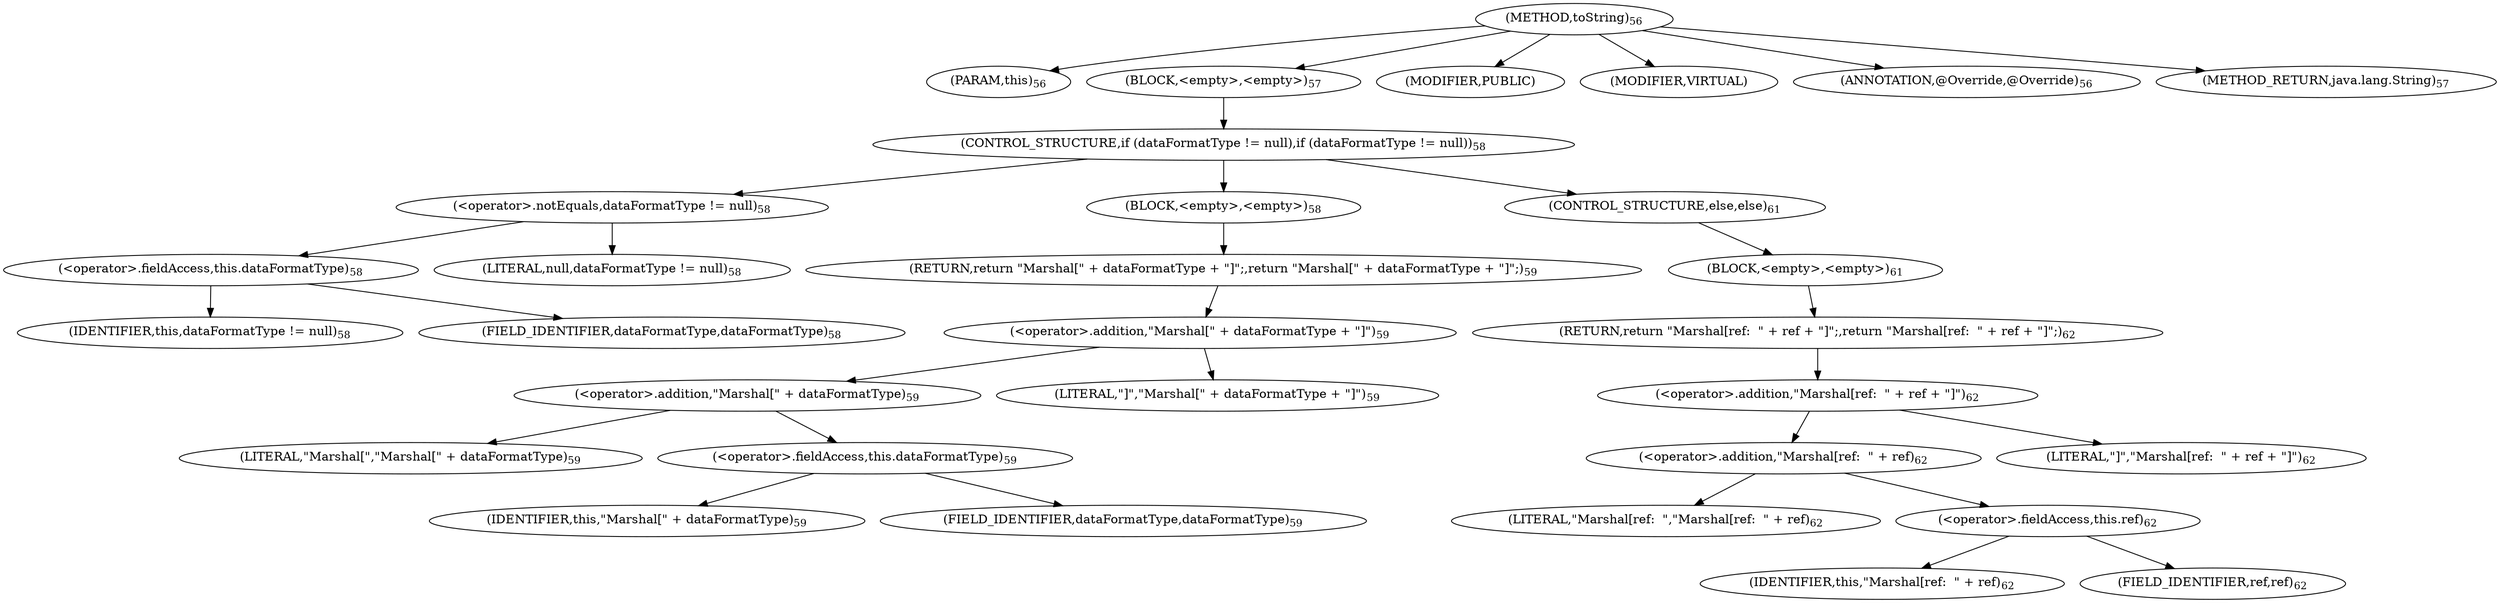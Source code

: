 digraph "toString" {  
"57" [label = <(METHOD,toString)<SUB>56</SUB>> ]
"58" [label = <(PARAM,this)<SUB>56</SUB>> ]
"59" [label = <(BLOCK,&lt;empty&gt;,&lt;empty&gt;)<SUB>57</SUB>> ]
"60" [label = <(CONTROL_STRUCTURE,if (dataFormatType != null),if (dataFormatType != null))<SUB>58</SUB>> ]
"61" [label = <(&lt;operator&gt;.notEquals,dataFormatType != null)<SUB>58</SUB>> ]
"62" [label = <(&lt;operator&gt;.fieldAccess,this.dataFormatType)<SUB>58</SUB>> ]
"63" [label = <(IDENTIFIER,this,dataFormatType != null)<SUB>58</SUB>> ]
"64" [label = <(FIELD_IDENTIFIER,dataFormatType,dataFormatType)<SUB>58</SUB>> ]
"65" [label = <(LITERAL,null,dataFormatType != null)<SUB>58</SUB>> ]
"66" [label = <(BLOCK,&lt;empty&gt;,&lt;empty&gt;)<SUB>58</SUB>> ]
"67" [label = <(RETURN,return &quot;Marshal[&quot; + dataFormatType + &quot;]&quot;;,return &quot;Marshal[&quot; + dataFormatType + &quot;]&quot;;)<SUB>59</SUB>> ]
"68" [label = <(&lt;operator&gt;.addition,&quot;Marshal[&quot; + dataFormatType + &quot;]&quot;)<SUB>59</SUB>> ]
"69" [label = <(&lt;operator&gt;.addition,&quot;Marshal[&quot; + dataFormatType)<SUB>59</SUB>> ]
"70" [label = <(LITERAL,&quot;Marshal[&quot;,&quot;Marshal[&quot; + dataFormatType)<SUB>59</SUB>> ]
"71" [label = <(&lt;operator&gt;.fieldAccess,this.dataFormatType)<SUB>59</SUB>> ]
"72" [label = <(IDENTIFIER,this,&quot;Marshal[&quot; + dataFormatType)<SUB>59</SUB>> ]
"73" [label = <(FIELD_IDENTIFIER,dataFormatType,dataFormatType)<SUB>59</SUB>> ]
"74" [label = <(LITERAL,&quot;]&quot;,&quot;Marshal[&quot; + dataFormatType + &quot;]&quot;)<SUB>59</SUB>> ]
"75" [label = <(CONTROL_STRUCTURE,else,else)<SUB>61</SUB>> ]
"76" [label = <(BLOCK,&lt;empty&gt;,&lt;empty&gt;)<SUB>61</SUB>> ]
"77" [label = <(RETURN,return &quot;Marshal[ref:  &quot; + ref + &quot;]&quot;;,return &quot;Marshal[ref:  &quot; + ref + &quot;]&quot;;)<SUB>62</SUB>> ]
"78" [label = <(&lt;operator&gt;.addition,&quot;Marshal[ref:  &quot; + ref + &quot;]&quot;)<SUB>62</SUB>> ]
"79" [label = <(&lt;operator&gt;.addition,&quot;Marshal[ref:  &quot; + ref)<SUB>62</SUB>> ]
"80" [label = <(LITERAL,&quot;Marshal[ref:  &quot;,&quot;Marshal[ref:  &quot; + ref)<SUB>62</SUB>> ]
"81" [label = <(&lt;operator&gt;.fieldAccess,this.ref)<SUB>62</SUB>> ]
"82" [label = <(IDENTIFIER,this,&quot;Marshal[ref:  &quot; + ref)<SUB>62</SUB>> ]
"83" [label = <(FIELD_IDENTIFIER,ref,ref)<SUB>62</SUB>> ]
"84" [label = <(LITERAL,&quot;]&quot;,&quot;Marshal[ref:  &quot; + ref + &quot;]&quot;)<SUB>62</SUB>> ]
"85" [label = <(MODIFIER,PUBLIC)> ]
"86" [label = <(MODIFIER,VIRTUAL)> ]
"87" [label = <(ANNOTATION,@Override,@Override)<SUB>56</SUB>> ]
"88" [label = <(METHOD_RETURN,java.lang.String)<SUB>57</SUB>> ]
  "57" -> "58" 
  "57" -> "59" 
  "57" -> "85" 
  "57" -> "86" 
  "57" -> "87" 
  "57" -> "88" 
  "59" -> "60" 
  "60" -> "61" 
  "60" -> "66" 
  "60" -> "75" 
  "61" -> "62" 
  "61" -> "65" 
  "62" -> "63" 
  "62" -> "64" 
  "66" -> "67" 
  "67" -> "68" 
  "68" -> "69" 
  "68" -> "74" 
  "69" -> "70" 
  "69" -> "71" 
  "71" -> "72" 
  "71" -> "73" 
  "75" -> "76" 
  "76" -> "77" 
  "77" -> "78" 
  "78" -> "79" 
  "78" -> "84" 
  "79" -> "80" 
  "79" -> "81" 
  "81" -> "82" 
  "81" -> "83" 
}
